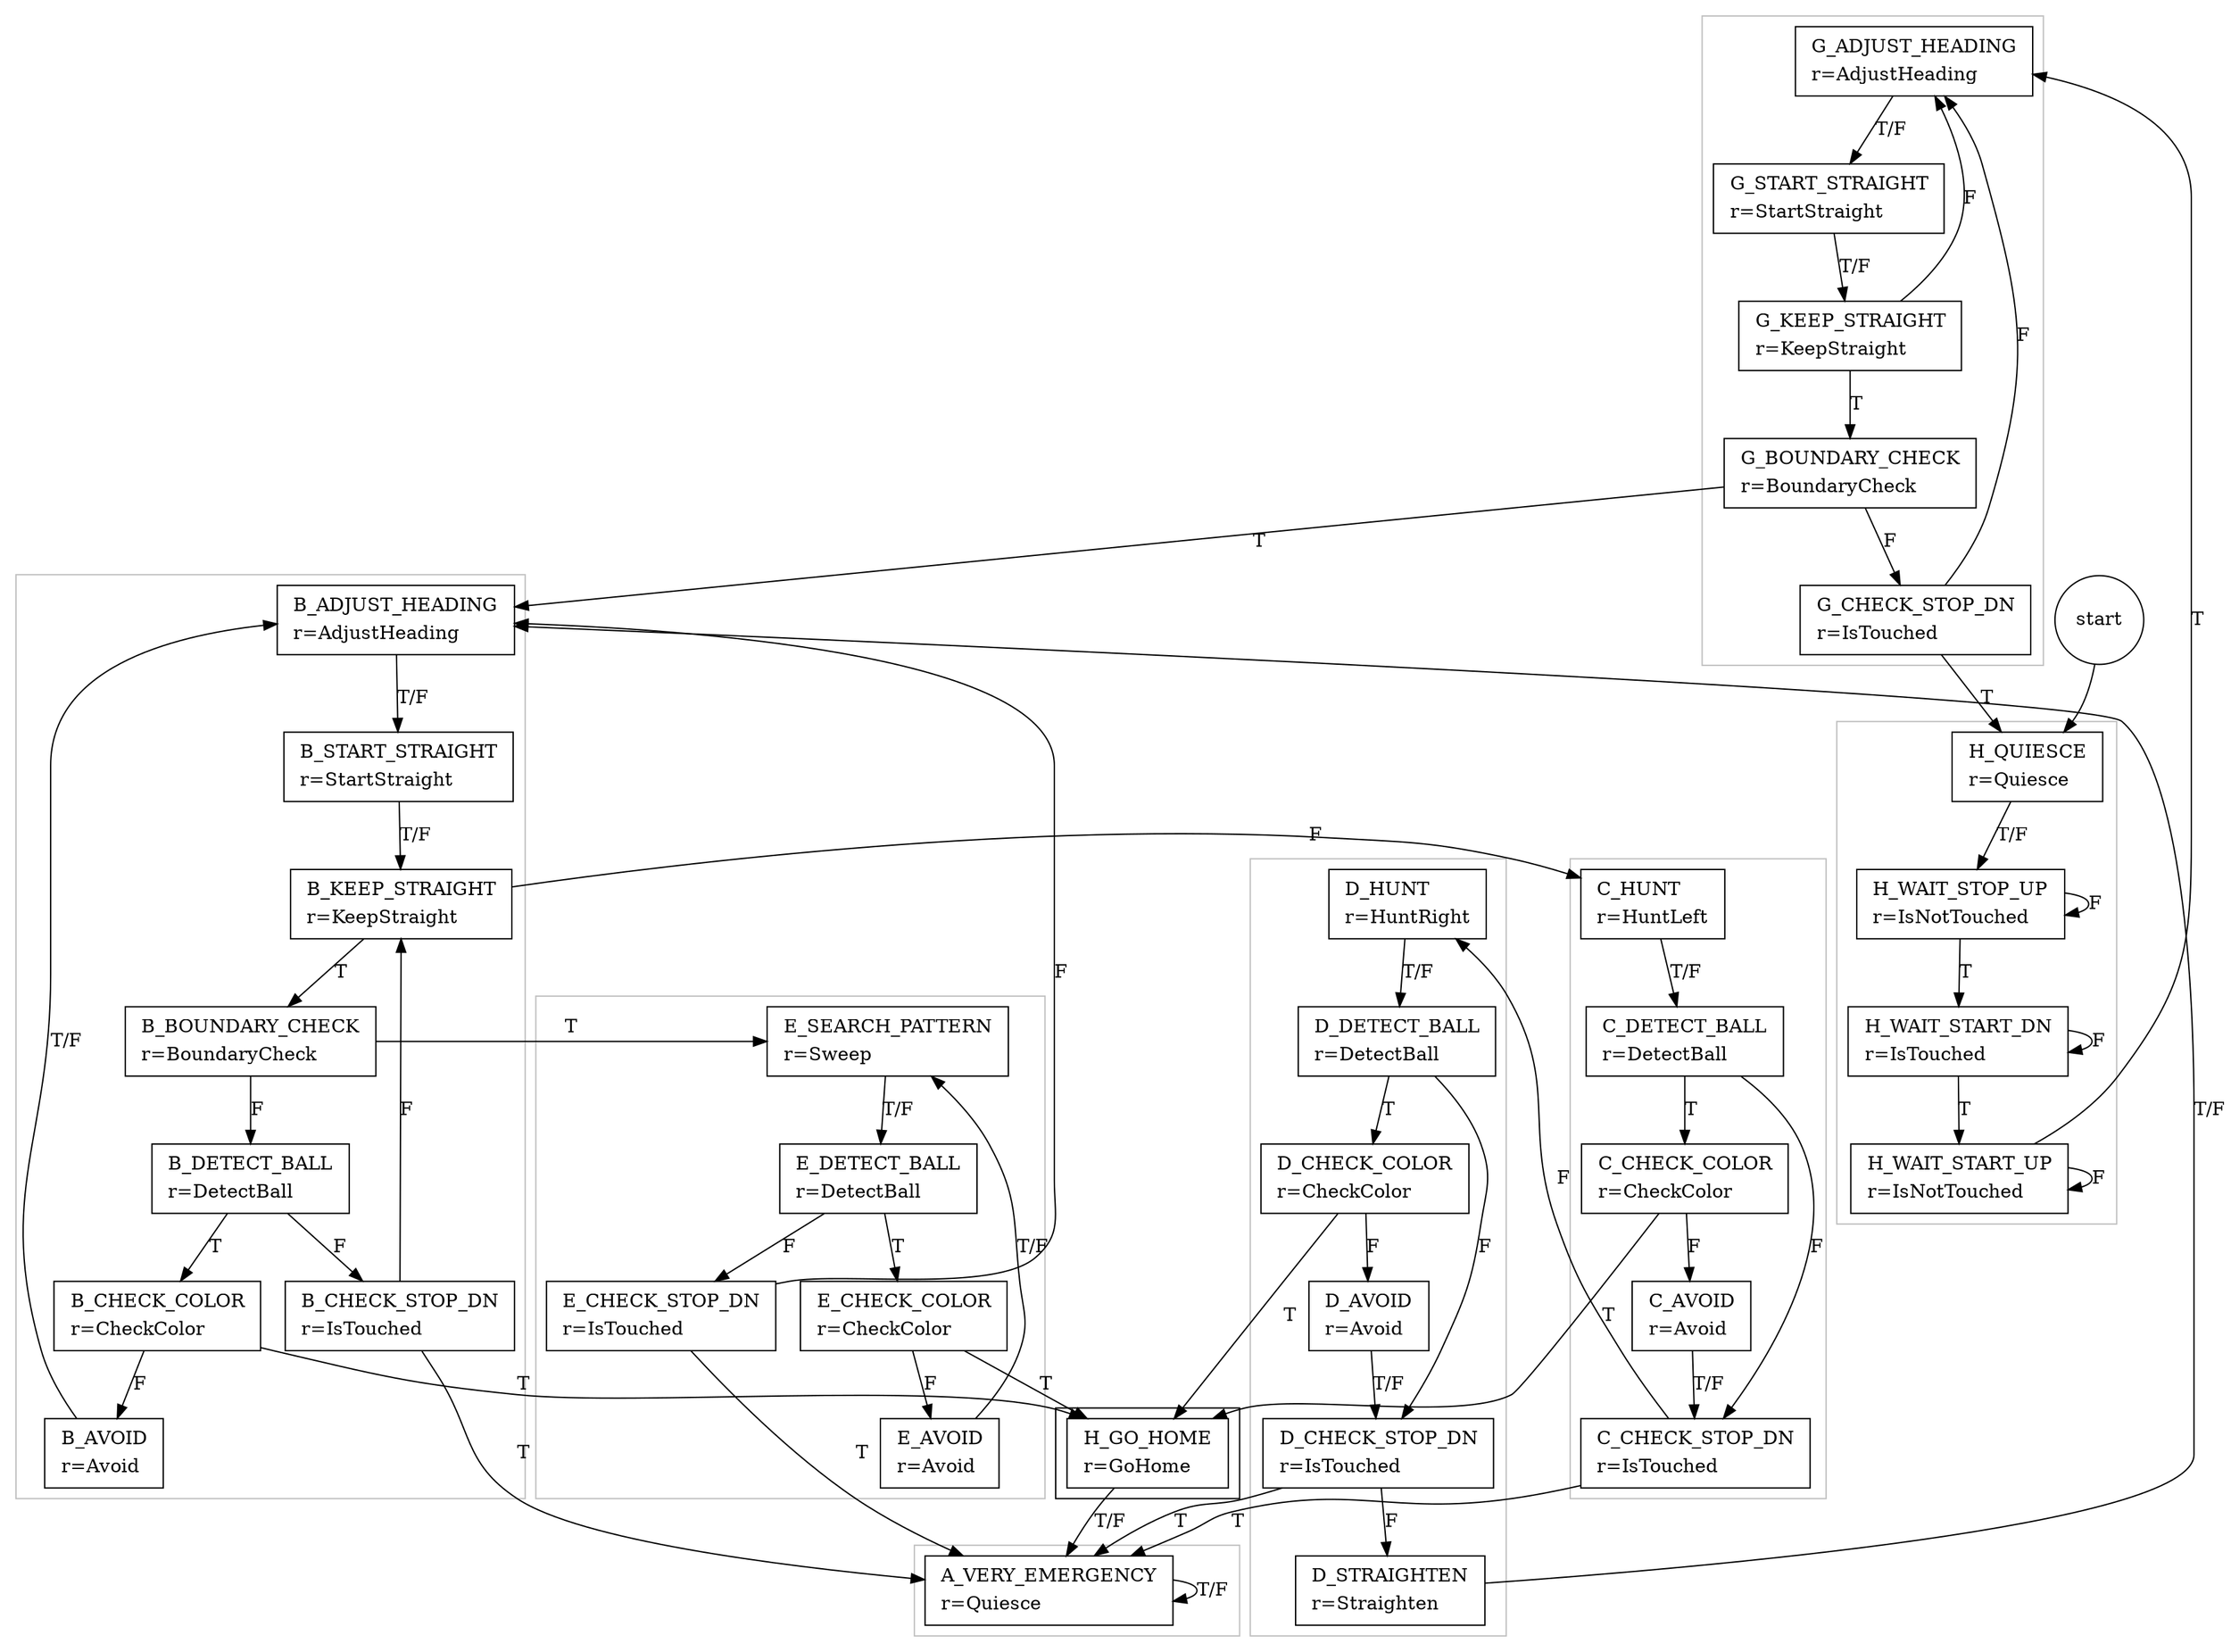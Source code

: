 digraph FSM {

"START" [ shape=circle label="start" ];

# "normal" QUIESCE sequence
#
	subgraph cluster_A {

		color = gray;

		A_VERY_EMERGENCY [ shape=box label=<<table border="0"><tr><td align="left">A_VERY_EMERGENCY</td></tr><tr><td align="left">r=Quiesce</td></tr></table>> ];

	}

# "normal" STRAIGHT sequence
#
	subgraph cluster_B {
	
		color = gray;

		B_ADJUST_HEADING [ shape=box label=<<table border="0"><tr><td align="left">B_ADJUST_HEADING</td></tr><tr><td align="left">r=AdjustHeading</td></tr></table>> ];
		B_START_STRAIGHT [ shape=box label=<<table border="0"><tr><td align="left">B_START_STRAIGHT</td></tr><tr><td align="left">r=StartStraight</td></tr></table>> ];
		B_KEEP_STRAIGHT  [ shape=box label=<<table border="0"><tr><td align="left">B_KEEP_STRAIGHT</td></tr><tr><td align="left">r=KeepStraight</td></tr></table>> ];
		B_BOUNDARY_CHECK [ shape=box label=<<table border="0"><tr><td align="left">B_BOUNDARY_CHECK</td></tr><tr><td align="left">r=BoundaryCheck</td></tr></table>> ];
		B_DETECT_BALL    [ shape=box label=<<table border="0"><tr><td align="left">B_DETECT_BALL</td></tr><tr><td align="left">r=DetectBall</td></tr></table>> ];
		B_CHECK_COLOR    [ shape=box label=<<table border="0"><tr><td align="left">B_CHECK_COLOR</td></tr><tr><td align="left">r=CheckColor</td></tr></table>> ];
		B_AVOID          [ shape=box label=<<table border="0"><tr><td align="left">B_AVOID</td></tr><tr><td align="left">r=Avoid</td></tr></table>> ];
		B_CHECK_STOP_DN  [ shape=box label=<<table border="0"><tr><td align="left">B_CHECK_STOP_DN</td></tr><tr><td align="left">r=IsTouched</td></tr></table>> ];

	}		

# "normal" HUNT LEFT sequence
#
	subgraph cluster_C {
	
		color = gray;

		C_HUNT           [ shape=box label=<<table border="0"><tr><td align="left">C_HUNT</td></tr><tr><td align="left">r=HuntLeft</td></tr></table>> ];
		C_DETECT_BALL    [ shape=box label=<<table border="0"><tr><td align="left">C_DETECT_BALL</td></tr><tr><td align="left">r=DetectBall</td></tr></table>> ];
		C_CHECK_COLOR    [ shape=box label=<<table border="0"><tr><td align="left">C_CHECK_COLOR</td></tr><tr><td align="left">r=CheckColor</td></tr></table>> ];
		C_AVOID          [ shape=box label=<<table border="0"><tr><td align="left">C_AVOID</td></tr><tr><td align="left">r=Avoid</td></tr></table>> ];
		C_CHECK_STOP_DN  [ shape=box label=<<table border="0"><tr><td align="left">C_CHECK_STOP_DN</td></tr><tr><td align="left">r=IsTouched</td></tr></table>> ];

	}		

# "normal" HUNT RIGHT sequence
#
	subgraph cluster_D {
	
		color = gray;

		D_HUNT           [ shape=box label=<<table border="0"><tr><td align="left">D_HUNT</td></tr><tr><td align="left">r=HuntRight</td></tr></table>> ];
		D_DETECT_BALL    [ shape=box label=<<table border="0"><tr><td align="left">D_DETECT_BALL</td></tr><tr><td align="left">r=DetectBall</td></tr></table>> ];
		D_CHECK_COLOR    [ shape=box label=<<table border="0"><tr><td align="left">D_CHECK_COLOR</td></tr><tr><td align="left">r=CheckColor</td></tr></table>> ];
		D_AVOID          [ shape=box label=<<table border="0"><tr><td align="left">D_AVOID</td></tr><tr><td align="left">r=Avoid</td></tr></table>> ];
		D_CHECK_STOP_DN  [ shape=box label=<<table border="0"><tr><td align="left">D_CHECK_STOP_DN</td></tr><tr><td align="left">r=IsTouched</td></tr></table>> ];
		D_STRAIGHTEN     [ shape=box label=<<table border="0"><tr><td align="left">D_STRAIGHTEN</td></tr><tr><td align="left">r=Straighten</td></tr></table>> ];

	}		

# "normal" SEARCH PATTERN sequence
#
	subgraph cluster_E {
	
		color = gray;

		E_SEARCH_PATTERN [ shape=box label=<<table border="0"><tr><td align="left">E_SEARCH_PATTERN</td></tr><tr><td align="left">r=Sweep</td></tr></table>> ];
		E_DETECT_BALL    [ shape=box label=<<table border="0"><tr><td align="left">E_DETECT_BALL</td></tr><tr><td align="left">r=DetectBall</td></tr></table>> ];
		E_CHECK_COLOR    [ shape=box label=<<table border="0"><tr><td align="left">E_CHECK_COLOR</td></tr><tr><td align="left">r=CheckColor</td></tr></table>> ];
		E_AVOID          [ shape=box label=<<table border="0"><tr><td align="left">E_AVOID</td></tr><tr><td align="left">r=Avoid</td></tr></table>> ];
		E_CHECK_STOP_DN  [ shape=box label=<<table border="0"><tr><td align="left">E_CHECK_STOP_DN</td></tr><tr><td align="left">r=IsTouched</td></tr></table>> ];

	}

# HOME sequence
#	
	subgraph cluster_F {
	
		F_GO_HOME        [ shape=box label=<<table border="0"><tr><td align="left">H_GO_HOME</td></tr><tr><td align="left">r=GoHome</td></tr></table>> ];
	
	}

# "think outside the box" STRAIGHT sequence
#
	subgraph cluster_G {
	
		color = gray;

		G_ADJUST_HEADING [ shape=box label=<<table border="0"><tr><td align="left">G_ADJUST_HEADING</td></tr><tr><td align="left">r=AdjustHeading</td></tr></table>> ];
		G_START_STRAIGHT [ shape=box label=<<table border="0"><tr><td align="left">G_START_STRAIGHT</td></tr><tr><td align="left">r=StartStraight</td></tr></table>> ];
		G_KEEP_STRAIGHT  [ shape=box label=<<table border="0"><tr><td align="left">G_KEEP_STRAIGHT</td></tr><tr><td align="left">r=KeepStraight</td></tr></table>> ];
		G_BOUNDARY_CHECK [ shape=box label=<<table border="0"><tr><td align="left">G_BOUNDARY_CHECK</td></tr><tr><td align="left">r=BoundaryCheck</td></tr></table>> ];
		G_CHECK_STOP_DN  [ shape=box label=<<table border="0"><tr><td align="left">G_CHECK_STOP_DN</td></tr><tr><td align="left">r=IsTouched</td></tr></table>> ];

	}		

# "think outside the box" QUIESCE sequence
#
	subgraph cluster_H {

		color = gray;

		H_QUIESCE        [ shape=box label=<<table border="0"><tr><td align="left">H_QUIESCE</td></tr><tr><td align="left">r=Quiesce</td></tr></table>> ];
		H_WAIT_STOP_UP   [ shape=box label=<<table border="0"><tr><td align="left">H_WAIT_STOP_UP</td></tr><tr><td align="left">r=IsNotTouched</td></tr></table>> ];
		H_WAIT_START_DN  [ shape=box label=<<table border="0"><tr><td align="left">H_WAIT_START_DN</td></tr><tr><td align="left">r=IsTouched</td></tr></table>> ];
		H_WAIT_START_UP  [ shape=box label=<<table border="0"><tr><td align="left">H_WAIT_START_UP</td></tr><tr><td align="left">r=IsNotTouched</td></tr></table>> ];

	}

	START            -> H_QUIESCE;

	A_VERY_EMERGENCY -> A_VERY_EMERGENCY [ label = "T/F" ];

	B_ADJUST_HEADING -> B_START_STRAIGHT [ label = "T/F" ];
	B_START_STRAIGHT -> B_KEEP_STRAIGHT  [ label = "T/F" ];
	B_KEEP_STRAIGHT  -> B_BOUNDARY_CHECK [ label = "T" ];
	B_KEEP_STRAIGHT  -> C_HUNT           [ label = "F" ];
	B_BOUNDARY_CHECK -> E_SEARCH_PATTERN [ label = "T" ];
	B_BOUNDARY_CHECK -> B_DETECT_BALL    [ label = "F" ];
	B_DETECT_BALL    -> B_CHECK_COLOR    [ label = "T" ];
	B_DETECT_BALL    -> B_CHECK_STOP_DN  [ label = "F" ];
	B_CHECK_COLOR    -> F_GO_HOME        [ label = "T" ];
	B_CHECK_COLOR    -> B_AVOID          [ label = "F" ];
	B_AVOID          -> B_ADJUST_HEADING [ label = "T/F" ];
	B_CHECK_STOP_DN  -> A_VERY_EMERGENCY [ label = "T" ];
	B_CHECK_STOP_DN  -> B_KEEP_STRAIGHT  [ label = "F" ];

	C_HUNT           -> C_DETECT_BALL    [ label = "T/F" ];
	C_DETECT_BALL    -> C_CHECK_COLOR    [ label = "T" ];
	C_DETECT_BALL    -> C_CHECK_STOP_DN  [ label = "F" ];
	C_CHECK_COLOR    -> F_GO_HOME        [ label = "T" ];
	C_CHECK_COLOR    -> C_AVOID          [ label = "F" ];
	C_AVOID          -> C_CHECK_STOP_DN  [ label = "T/F" ];
	C_CHECK_STOP_DN  -> A_VERY_EMERGENCY [ label = "T" ];
	C_CHECK_STOP_DN  -> D_HUNT           [ label = "F" ];

	D_HUNT           -> D_DETECT_BALL    [ label = "T/F" ];
	D_DETECT_BALL    -> D_CHECK_COLOR    [ label = "T" ];
	D_DETECT_BALL    -> D_CHECK_STOP_DN  [ label = "F" ];
	D_CHECK_COLOR    -> F_GO_HOME        [ label = "T" ];
	D_CHECK_COLOR    -> D_AVOID          [ label = "F" ];
	D_AVOID          -> D_CHECK_STOP_DN  [ label = "T/F" ];
	D_CHECK_STOP_DN  -> A_VERY_EMERGENCY [ label = "T" ];
	D_CHECK_STOP_DN  -> D_STRAIGHTEN     [ label = "F" ];
	D_STRAIGHTEN     -> B_ADJUST_HEADING [ label = "T/F" ];

	E_SEARCH_PATTERN -> E_DETECT_BALL    [ label = "T/F" ];
	E_DETECT_BALL    -> E_CHECK_COLOR    [ label = "T" ];
	E_DETECT_BALL    -> E_CHECK_STOP_DN  [ label = "F" ];
	E_CHECK_COLOR    -> F_GO_HOME        [ label = "T" ];
	E_CHECK_COLOR    -> E_AVOID          [ label = "F" ];
	E_AVOID          -> E_SEARCH_PATTERN [ label = "T/F" ];
	E_CHECK_STOP_DN  -> A_VERY_EMERGENCY [ label = "T" ];
	E_CHECK_STOP_DN  -> B_ADJUST_HEADING [ label = "F" ];
	
	F_GO_HOME        -> A_VERY_EMERGENCY [ label = "T/F" ];

	G_ADJUST_HEADING -> G_START_STRAIGHT [ label = "T/F" ];
	G_START_STRAIGHT -> G_KEEP_STRAIGHT  [ label = "T/F" ];
	G_KEEP_STRAIGHT  -> G_BOUNDARY_CHECK [ label = "T" ];
	G_KEEP_STRAIGHT  -> G_ADJUST_HEADING [ label = "F" ];
	G_BOUNDARY_CHECK -> B_ADJUST_HEADING [ label = "T" ];
	G_BOUNDARY_CHECK -> G_CHECK_STOP_DN  [ label = "F" ];
	G_CHECK_STOP_DN  -> H_QUIESCE        [ label = "T" ];
	G_CHECK_STOP_DN  -> G_ADJUST_HEADING [ label = "F" ];

	H_QUIESCE        -> H_WAIT_STOP_UP   [ label = "T/F" ];
	H_WAIT_STOP_UP   -> H_WAIT_START_DN  [ label = "T" ];
	H_WAIT_STOP_UP   -> H_WAIT_STOP_UP   [ label = "F" ];
	H_WAIT_START_DN  -> H_WAIT_START_UP  [ label = "T" ];
	H_WAIT_START_DN  -> H_WAIT_START_DN  [ label = "F" ];
	H_WAIT_START_UP  -> G_ADJUST_HEADING [ label = "T" ];
	H_WAIT_START_UP  -> H_WAIT_START_UP  [ label = "F" ];
	
}
